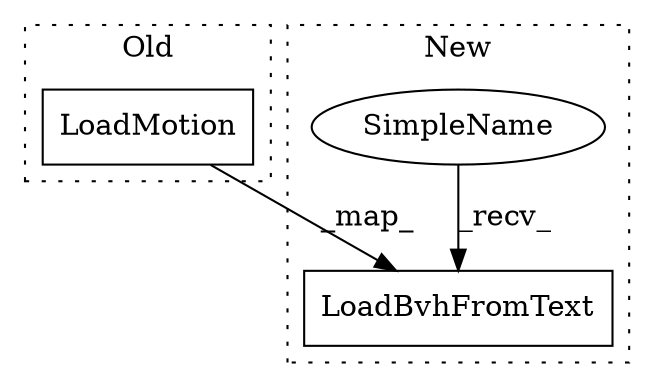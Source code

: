 digraph G {
subgraph cluster0 {
1 [label="LoadMotion" a="32" s="7006,7030" l="11,1" shape="box"];
label = "Old";
style="dotted";
}
subgraph cluster1 {
2 [label="LoadBvhFromText" a="32" s="9682,9711" l="16,1" shape="box"];
3 [label="SimpleName" a="42" s="9672" l="9" shape="ellipse"];
label = "New";
style="dotted";
}
1 -> 2 [label="_map_"];
3 -> 2 [label="_recv_"];
}